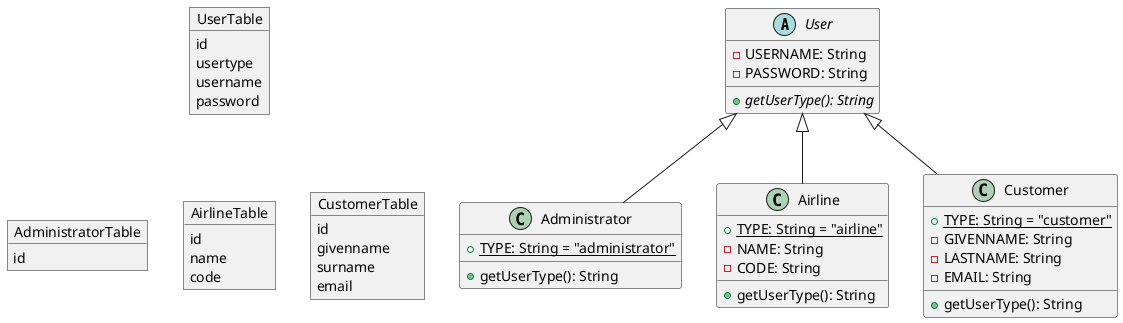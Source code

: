 @startuml

abstract User {

  - USERNAME: String
  - PASSWORD: String

  + {abstract} getUserType(): String

}

class Administrator extends User {

  + {static} TYPE: String = "administrator"
  + getUserType(): String

}

class Airline extends User {

  + {static} TYPE: String = "airline"
  - NAME: String
  - CODE: String

  + getUserType(): String

}

class Customer extends User {

  + {static} TYPE: String = "customer"
  - GIVENNAME: String
  - LASTNAME: String
  - EMAIL: String

  + getUserType(): String

}

object UserTable {
  id
  usertype
  username
  password
}

object AdministratorTable {
  id
}

object AirlineTable {
  id
  name
  code
}

object CustomerTable {
  id
  givenname
  surname
  email
}

AdministratorTable -up[hidden]-|> UserTable
AirlineTable -up[hidden]-|> UserTable
CustomerTable -up[hidden]-|> UserTable


@enduml